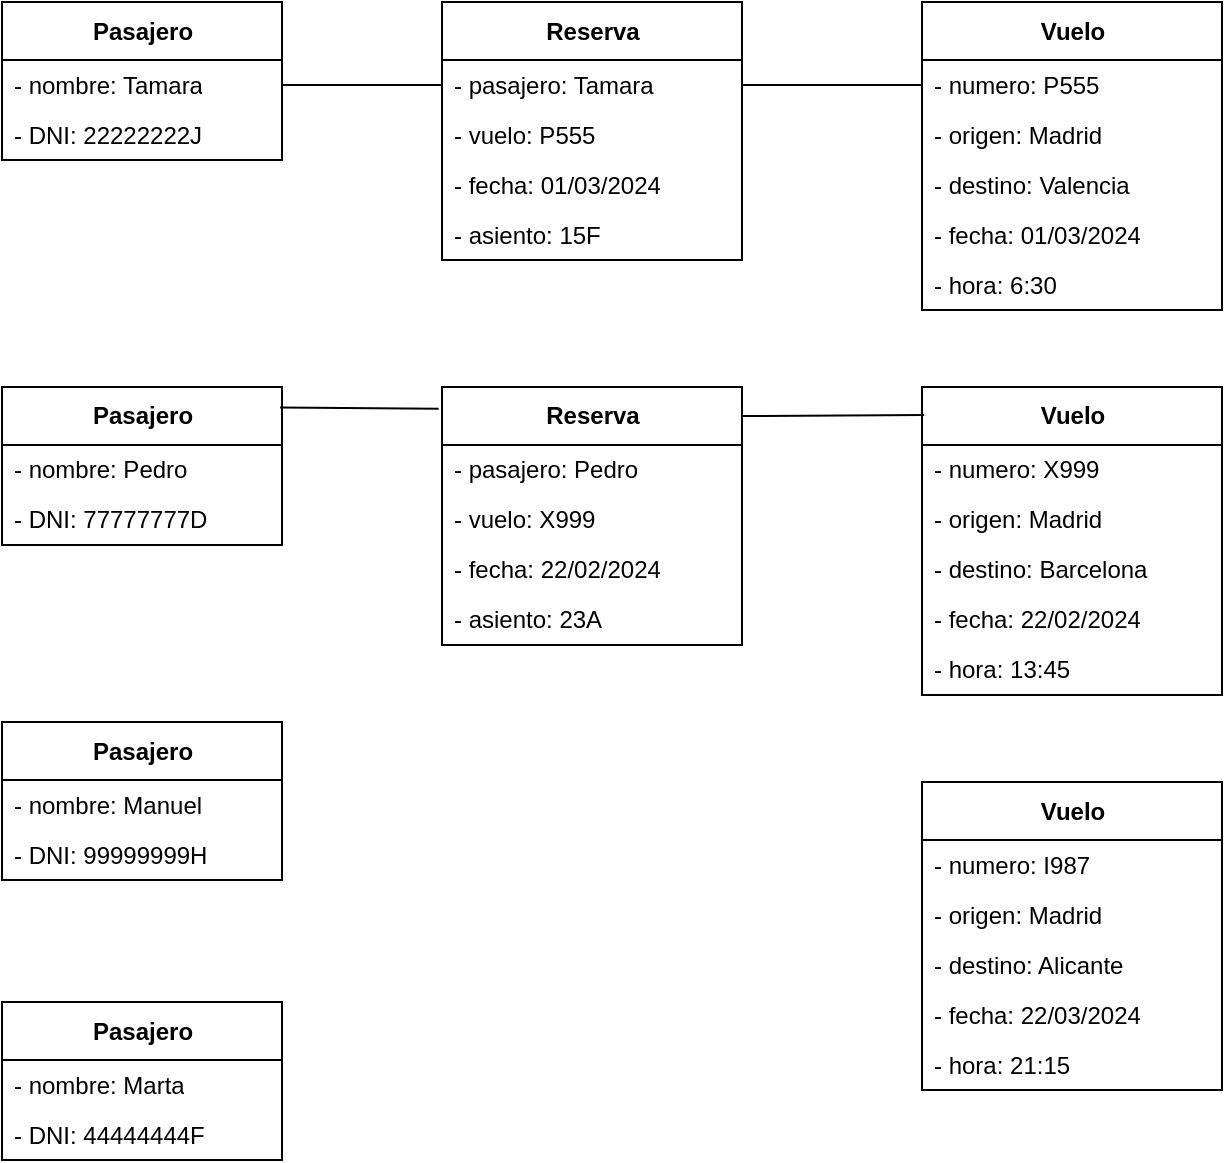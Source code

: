 <mxfile>
    <diagram id="Mf8dK57lE3pj6ywRgIBl" name="Page-1">
        <mxGraphModel dx="813" dy="1147" grid="1" gridSize="10" guides="1" tooltips="1" connect="1" arrows="1" fold="1" page="1" pageScale="1" pageWidth="850" pageHeight="1100" background="#ffffff" math="0" shadow="0">
            <root>
                <mxCell id="0"/>
                <mxCell id="1" parent="0"/>
                <mxCell id="2" value="Pasajero" style="swimlane;fontStyle=1;align=center;verticalAlign=middle;childLayout=stackLayout;horizontal=1;startSize=29;horizontalStack=0;resizeParent=1;resizeParentMax=0;resizeLast=0;collapsible=0;marginBottom=0;html=1;fillColor=#FFFFFF;fontColor=#000000;strokeColor=#000000;" parent="1" vertex="1">
                    <mxGeometry x="90" y="120" width="140" height="79" as="geometry"/>
                </mxCell>
                <mxCell id="3" value="- nombre: Tamara" style="text;html=1;strokeColor=none;fillColor=none;align=left;verticalAlign=middle;spacingLeft=4;spacingRight=4;overflow=hidden;rotatable=0;points=[[0,0.5],[1,0.5]];portConstraint=eastwest;fontColor=#000000;" parent="2" vertex="1">
                    <mxGeometry y="29" width="140" height="25" as="geometry"/>
                </mxCell>
                <mxCell id="4" value="- DNI: 22222222J" style="text;html=1;strokeColor=none;fillColor=none;align=left;verticalAlign=middle;spacingLeft=4;spacingRight=4;overflow=hidden;rotatable=0;points=[[0,0.5],[1,0.5]];portConstraint=eastwest;fontColor=#000000;" parent="2" vertex="1">
                    <mxGeometry y="54" width="140" height="25" as="geometry"/>
                </mxCell>
                <mxCell id="14" value="Vuelo" style="swimlane;fontStyle=1;align=center;verticalAlign=middle;childLayout=stackLayout;horizontal=1;startSize=29;horizontalStack=0;resizeParent=1;resizeParentMax=0;resizeLast=0;collapsible=0;marginBottom=0;html=1;fillColor=#FFFFFF;fontColor=#000000;strokeColor=#000000;" parent="1" vertex="1">
                    <mxGeometry x="550" y="120" width="150" height="154" as="geometry"/>
                </mxCell>
                <mxCell id="15" value="- numero: P555" style="text;html=1;strokeColor=none;fillColor=none;align=left;verticalAlign=middle;spacingLeft=4;spacingRight=4;overflow=hidden;rotatable=0;points=[[0,0.5],[1,0.5]];portConstraint=eastwest;fontColor=#000000;" parent="14" vertex="1">
                    <mxGeometry y="29" width="150" height="25" as="geometry"/>
                </mxCell>
                <mxCell id="16" value="- origen: Madrid" style="text;html=1;strokeColor=none;fillColor=none;align=left;verticalAlign=middle;spacingLeft=4;spacingRight=4;overflow=hidden;rotatable=0;points=[[0,0.5],[1,0.5]];portConstraint=eastwest;fontColor=#000000;" parent="14" vertex="1">
                    <mxGeometry y="54" width="150" height="25" as="geometry"/>
                </mxCell>
                <mxCell id="55" value="- destino: Valencia" style="text;html=1;strokeColor=none;fillColor=none;align=left;verticalAlign=middle;spacingLeft=4;spacingRight=4;overflow=hidden;rotatable=0;points=[[0,0.5],[1,0.5]];portConstraint=eastwest;fontColor=#000000;" vertex="1" parent="14">
                    <mxGeometry y="79" width="150" height="25" as="geometry"/>
                </mxCell>
                <mxCell id="54" value="- fecha: 01/03/2024" style="text;html=1;strokeColor=none;fillColor=none;align=left;verticalAlign=middle;spacingLeft=4;spacingRight=4;overflow=hidden;rotatable=0;points=[[0,0.5],[1,0.5]];portConstraint=eastwest;fontColor=#000000;" vertex="1" parent="14">
                    <mxGeometry y="104" width="150" height="25" as="geometry"/>
                </mxCell>
                <mxCell id="53" value="- hora: 6:30" style="text;html=1;strokeColor=none;fillColor=none;align=left;verticalAlign=middle;spacingLeft=4;spacingRight=4;overflow=hidden;rotatable=0;points=[[0,0.5],[1,0.5]];portConstraint=eastwest;fontColor=#000000;" vertex="1" parent="14">
                    <mxGeometry y="129" width="150" height="25" as="geometry"/>
                </mxCell>
                <mxCell id="26" value="Reserva" style="swimlane;fontStyle=1;align=center;verticalAlign=middle;childLayout=stackLayout;horizontal=1;startSize=29;horizontalStack=0;resizeParent=1;resizeParentMax=0;resizeLast=0;collapsible=0;marginBottom=0;html=1;fillColor=#FFFFFF;fontColor=#000000;strokeColor=#000000;" parent="1" vertex="1">
                    <mxGeometry x="310" y="120" width="150" height="129" as="geometry"/>
                </mxCell>
                <mxCell id="27" value="- pasajero: Tamara" style="text;html=1;strokeColor=none;fillColor=none;align=left;verticalAlign=middle;spacingLeft=4;spacingRight=4;overflow=hidden;rotatable=0;points=[[0,0.5],[1,0.5]];portConstraint=eastwest;fontColor=#000000;" parent="26" vertex="1">
                    <mxGeometry y="29" width="150" height="25" as="geometry"/>
                </mxCell>
                <mxCell id="33" value="- vuelo: P555" style="text;html=1;strokeColor=none;fillColor=none;align=left;verticalAlign=middle;spacingLeft=4;spacingRight=4;overflow=hidden;rotatable=0;points=[[0,0.5],[1,0.5]];portConstraint=eastwest;fontColor=#000000;" parent="26" vertex="1">
                    <mxGeometry y="54" width="150" height="25" as="geometry"/>
                </mxCell>
                <mxCell id="28" value="- fecha: 01/03/2024" style="text;html=1;strokeColor=none;fillColor=none;align=left;verticalAlign=middle;spacingLeft=4;spacingRight=4;overflow=hidden;rotatable=0;points=[[0,0.5],[1,0.5]];portConstraint=eastwest;fontColor=#000000;" parent="26" vertex="1">
                    <mxGeometry y="79" width="150" height="25" as="geometry"/>
                </mxCell>
                <mxCell id="34" value="- asiento: 15F" style="text;html=1;strokeColor=none;fillColor=none;align=left;verticalAlign=middle;spacingLeft=4;spacingRight=4;overflow=hidden;rotatable=0;points=[[0,0.5],[1,0.5]];portConstraint=eastwest;fontColor=#000000;" parent="26" vertex="1">
                    <mxGeometry y="104" width="150" height="25" as="geometry"/>
                </mxCell>
                <mxCell id="29" value="" style="endArrow=none;html=1;fontColor=#000000;strokeColor=#000000;entryX=1;entryY=0.5;entryDx=0;entryDy=0;exitX=0;exitY=0.5;exitDx=0;exitDy=0;" parent="1" source="27" target="3" edge="1">
                    <mxGeometry width="50" height="50" relative="1" as="geometry">
                        <mxPoint x="400" y="630" as="sourcePoint"/>
                        <mxPoint x="450" y="580" as="targetPoint"/>
                    </mxGeometry>
                </mxCell>
                <mxCell id="30" value="" style="endArrow=none;html=1;fontColor=#000000;strokeColor=#000000;entryX=0;entryY=0.5;entryDx=0;entryDy=0;exitX=1;exitY=0.5;exitDx=0;exitDy=0;" parent="1" source="27" target="15" edge="1">
                    <mxGeometry width="50" height="50" relative="1" as="geometry">
                        <mxPoint x="320" y="171.5" as="sourcePoint"/>
                        <mxPoint x="240" y="171.5" as="targetPoint"/>
                    </mxGeometry>
                </mxCell>
                <mxCell id="39" value="Pasajero" style="swimlane;fontStyle=1;align=center;verticalAlign=middle;childLayout=stackLayout;horizontal=1;startSize=29;horizontalStack=0;resizeParent=1;resizeParentMax=0;resizeLast=0;collapsible=0;marginBottom=0;html=1;fillColor=#FFFFFF;fontColor=#000000;strokeColor=#000000;" vertex="1" parent="1">
                    <mxGeometry x="90" y="312.5" width="140" height="79" as="geometry"/>
                </mxCell>
                <mxCell id="40" value="- nombre: Pedro" style="text;html=1;strokeColor=none;fillColor=none;align=left;verticalAlign=middle;spacingLeft=4;spacingRight=4;overflow=hidden;rotatable=0;points=[[0,0.5],[1,0.5]];portConstraint=eastwest;fontColor=#000000;" vertex="1" parent="39">
                    <mxGeometry y="29" width="140" height="25" as="geometry"/>
                </mxCell>
                <mxCell id="41" value="- DNI: 77777777D" style="text;html=1;strokeColor=none;fillColor=none;align=left;verticalAlign=middle;spacingLeft=4;spacingRight=4;overflow=hidden;rotatable=0;points=[[0,0.5],[1,0.5]];portConstraint=eastwest;fontColor=#000000;" vertex="1" parent="39">
                    <mxGeometry y="54" width="140" height="25" as="geometry"/>
                </mxCell>
                <mxCell id="42" value="Pasajero" style="swimlane;fontStyle=1;align=center;verticalAlign=middle;childLayout=stackLayout;horizontal=1;startSize=29;horizontalStack=0;resizeParent=1;resizeParentMax=0;resizeLast=0;collapsible=0;marginBottom=0;html=1;fillColor=#FFFFFF;fontColor=#000000;strokeColor=#000000;" vertex="1" parent="1">
                    <mxGeometry x="90" y="480" width="140" height="79" as="geometry"/>
                </mxCell>
                <mxCell id="43" value="- nombre: Manuel" style="text;html=1;strokeColor=none;fillColor=none;align=left;verticalAlign=middle;spacingLeft=4;spacingRight=4;overflow=hidden;rotatable=0;points=[[0,0.5],[1,0.5]];portConstraint=eastwest;fontColor=#000000;" vertex="1" parent="42">
                    <mxGeometry y="29" width="140" height="25" as="geometry"/>
                </mxCell>
                <mxCell id="44" value="- DNI: 99999999H" style="text;html=1;strokeColor=none;fillColor=none;align=left;verticalAlign=middle;spacingLeft=4;spacingRight=4;overflow=hidden;rotatable=0;points=[[0,0.5],[1,0.5]];portConstraint=eastwest;fontColor=#000000;" vertex="1" parent="42">
                    <mxGeometry y="54" width="140" height="25" as="geometry"/>
                </mxCell>
                <mxCell id="50" value="Pasajero" style="swimlane;fontStyle=1;align=center;verticalAlign=middle;childLayout=stackLayout;horizontal=1;startSize=29;horizontalStack=0;resizeParent=1;resizeParentMax=0;resizeLast=0;collapsible=0;marginBottom=0;html=1;fillColor=#FFFFFF;fontColor=#000000;strokeColor=#000000;" vertex="1" parent="1">
                    <mxGeometry x="90" y="620" width="140" height="79" as="geometry"/>
                </mxCell>
                <mxCell id="51" value="- nombre: Marta" style="text;html=1;strokeColor=none;fillColor=none;align=left;verticalAlign=middle;spacingLeft=4;spacingRight=4;overflow=hidden;rotatable=0;points=[[0,0.5],[1,0.5]];portConstraint=eastwest;fontColor=#000000;" vertex="1" parent="50">
                    <mxGeometry y="29" width="140" height="25" as="geometry"/>
                </mxCell>
                <mxCell id="52" value="- DNI: 44444444F" style="text;html=1;strokeColor=none;fillColor=none;align=left;verticalAlign=middle;spacingLeft=4;spacingRight=4;overflow=hidden;rotatable=0;points=[[0,0.5],[1,0.5]];portConstraint=eastwest;fontColor=#000000;" vertex="1" parent="50">
                    <mxGeometry y="54" width="140" height="25" as="geometry"/>
                </mxCell>
                <mxCell id="56" value="Vuelo" style="swimlane;fontStyle=1;align=center;verticalAlign=middle;childLayout=stackLayout;horizontal=1;startSize=29;horizontalStack=0;resizeParent=1;resizeParentMax=0;resizeLast=0;collapsible=0;marginBottom=0;html=1;fillColor=#FFFFFF;fontColor=#000000;strokeColor=#000000;" vertex="1" parent="1">
                    <mxGeometry x="550" y="312.5" width="150" height="154" as="geometry"/>
                </mxCell>
                <mxCell id="57" value="- numero: X999" style="text;html=1;strokeColor=none;fillColor=none;align=left;verticalAlign=middle;spacingLeft=4;spacingRight=4;overflow=hidden;rotatable=0;points=[[0,0.5],[1,0.5]];portConstraint=eastwest;fontColor=#000000;" vertex="1" parent="56">
                    <mxGeometry y="29" width="150" height="25" as="geometry"/>
                </mxCell>
                <mxCell id="58" value="- origen: Madrid" style="text;html=1;strokeColor=none;fillColor=none;align=left;verticalAlign=middle;spacingLeft=4;spacingRight=4;overflow=hidden;rotatable=0;points=[[0,0.5],[1,0.5]];portConstraint=eastwest;fontColor=#000000;" vertex="1" parent="56">
                    <mxGeometry y="54" width="150" height="25" as="geometry"/>
                </mxCell>
                <mxCell id="59" value="- destino: Barcelona" style="text;html=1;strokeColor=none;fillColor=none;align=left;verticalAlign=middle;spacingLeft=4;spacingRight=4;overflow=hidden;rotatable=0;points=[[0,0.5],[1,0.5]];portConstraint=eastwest;fontColor=#000000;" vertex="1" parent="56">
                    <mxGeometry y="79" width="150" height="25" as="geometry"/>
                </mxCell>
                <mxCell id="60" value="- fecha: 22/02/2024" style="text;html=1;strokeColor=none;fillColor=none;align=left;verticalAlign=middle;spacingLeft=4;spacingRight=4;overflow=hidden;rotatable=0;points=[[0,0.5],[1,0.5]];portConstraint=eastwest;fontColor=#000000;" vertex="1" parent="56">
                    <mxGeometry y="104" width="150" height="25" as="geometry"/>
                </mxCell>
                <mxCell id="61" value="- hora: 13:45" style="text;html=1;strokeColor=none;fillColor=none;align=left;verticalAlign=middle;spacingLeft=4;spacingRight=4;overflow=hidden;rotatable=0;points=[[0,0.5],[1,0.5]];portConstraint=eastwest;fontColor=#000000;" vertex="1" parent="56">
                    <mxGeometry y="129" width="150" height="25" as="geometry"/>
                </mxCell>
                <mxCell id="62" value="Vuelo" style="swimlane;fontStyle=1;align=center;verticalAlign=middle;childLayout=stackLayout;horizontal=1;startSize=29;horizontalStack=0;resizeParent=1;resizeParentMax=0;resizeLast=0;collapsible=0;marginBottom=0;html=1;fillColor=#FFFFFF;fontColor=#000000;strokeColor=#000000;" vertex="1" parent="1">
                    <mxGeometry x="550" y="510" width="150" height="154" as="geometry"/>
                </mxCell>
                <mxCell id="63" value="- numero: I987" style="text;html=1;strokeColor=none;fillColor=none;align=left;verticalAlign=middle;spacingLeft=4;spacingRight=4;overflow=hidden;rotatable=0;points=[[0,0.5],[1,0.5]];portConstraint=eastwest;fontColor=#000000;" vertex="1" parent="62">
                    <mxGeometry y="29" width="150" height="25" as="geometry"/>
                </mxCell>
                <mxCell id="64" value="- origen: Madrid" style="text;html=1;strokeColor=none;fillColor=none;align=left;verticalAlign=middle;spacingLeft=4;spacingRight=4;overflow=hidden;rotatable=0;points=[[0,0.5],[1,0.5]];portConstraint=eastwest;fontColor=#000000;" vertex="1" parent="62">
                    <mxGeometry y="54" width="150" height="25" as="geometry"/>
                </mxCell>
                <mxCell id="65" value="- destino: Alicante" style="text;html=1;strokeColor=none;fillColor=none;align=left;verticalAlign=middle;spacingLeft=4;spacingRight=4;overflow=hidden;rotatable=0;points=[[0,0.5],[1,0.5]];portConstraint=eastwest;fontColor=#000000;" vertex="1" parent="62">
                    <mxGeometry y="79" width="150" height="25" as="geometry"/>
                </mxCell>
                <mxCell id="66" value="- fecha: 22/03/2024" style="text;html=1;strokeColor=none;fillColor=none;align=left;verticalAlign=middle;spacingLeft=4;spacingRight=4;overflow=hidden;rotatable=0;points=[[0,0.5],[1,0.5]];portConstraint=eastwest;fontColor=#000000;" vertex="1" parent="62">
                    <mxGeometry y="104" width="150" height="25" as="geometry"/>
                </mxCell>
                <mxCell id="67" value="- hora: 21:15" style="text;html=1;strokeColor=none;fillColor=none;align=left;verticalAlign=middle;spacingLeft=4;spacingRight=4;overflow=hidden;rotatable=0;points=[[0,0.5],[1,0.5]];portConstraint=eastwest;fontColor=#000000;" vertex="1" parent="62">
                    <mxGeometry y="129" width="150" height="25" as="geometry"/>
                </mxCell>
                <mxCell id="68" value="Reserva" style="swimlane;fontStyle=1;align=center;verticalAlign=middle;childLayout=stackLayout;horizontal=1;startSize=29;horizontalStack=0;resizeParent=1;resizeParentMax=0;resizeLast=0;collapsible=0;marginBottom=0;html=1;fillColor=#FFFFFF;fontColor=#000000;strokeColor=#000000;" vertex="1" parent="1">
                    <mxGeometry x="310" y="312.5" width="150" height="129" as="geometry"/>
                </mxCell>
                <mxCell id="69" value="- pasajero: Pedro" style="text;html=1;strokeColor=none;fillColor=none;align=left;verticalAlign=middle;spacingLeft=4;spacingRight=4;overflow=hidden;rotatable=0;points=[[0,0.5],[1,0.5]];portConstraint=eastwest;fontColor=#000000;" vertex="1" parent="68">
                    <mxGeometry y="29" width="150" height="25" as="geometry"/>
                </mxCell>
                <mxCell id="70" value="- vuelo: X999" style="text;html=1;strokeColor=none;fillColor=none;align=left;verticalAlign=middle;spacingLeft=4;spacingRight=4;overflow=hidden;rotatable=0;points=[[0,0.5],[1,0.5]];portConstraint=eastwest;fontColor=#000000;" vertex="1" parent="68">
                    <mxGeometry y="54" width="150" height="25" as="geometry"/>
                </mxCell>
                <mxCell id="71" value="- fecha: 22/02/2024" style="text;html=1;strokeColor=none;fillColor=none;align=left;verticalAlign=middle;spacingLeft=4;spacingRight=4;overflow=hidden;rotatable=0;points=[[0,0.5],[1,0.5]];portConstraint=eastwest;fontColor=#000000;" vertex="1" parent="68">
                    <mxGeometry y="79" width="150" height="25" as="geometry"/>
                </mxCell>
                <mxCell id="72" value="- asiento: 23A" style="text;html=1;strokeColor=none;fillColor=none;align=left;verticalAlign=middle;spacingLeft=4;spacingRight=4;overflow=hidden;rotatable=0;points=[[0,0.5],[1,0.5]];portConstraint=eastwest;fontColor=#000000;" vertex="1" parent="68">
                    <mxGeometry y="104" width="150" height="25" as="geometry"/>
                </mxCell>
                <mxCell id="73" value="" style="endArrow=none;html=1;fontColor=#000000;strokeColor=#000000;entryX=0.993;entryY=0.129;entryDx=0;entryDy=0;exitX=-0.011;exitY=0.084;exitDx=0;exitDy=0;entryPerimeter=0;exitPerimeter=0;" edge="1" parent="1" source="68" target="39">
                    <mxGeometry width="50" height="50" relative="1" as="geometry">
                        <mxPoint x="320" y="171.5" as="sourcePoint"/>
                        <mxPoint x="240" y="171.5" as="targetPoint"/>
                    </mxGeometry>
                </mxCell>
                <mxCell id="74" value="" style="endArrow=none;html=1;fontColor=#000000;strokeColor=#000000;entryX=0.007;entryY=0.091;entryDx=0;entryDy=0;entryPerimeter=0;" edge="1" parent="1" target="56">
                    <mxGeometry width="50" height="50" relative="1" as="geometry">
                        <mxPoint x="460" y="327" as="sourcePoint"/>
                        <mxPoint x="239.02" y="332.691" as="targetPoint"/>
                    </mxGeometry>
                </mxCell>
            </root>
        </mxGraphModel>
    </diagram>
</mxfile>